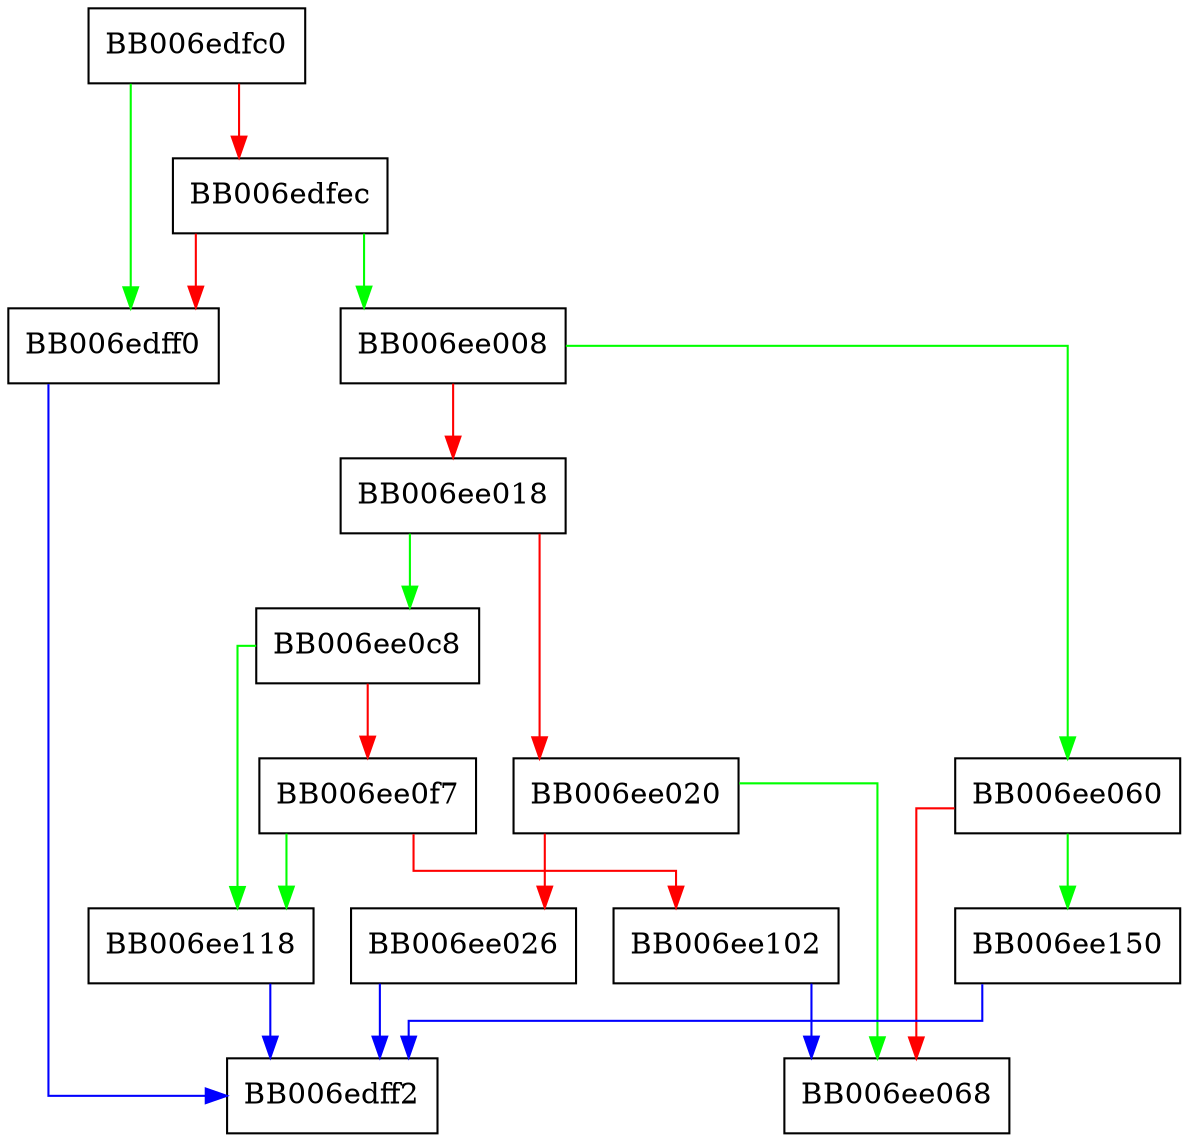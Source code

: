 digraph ed25519_digest_verify {
  node [shape="box"];
  graph [splines=ortho];
  BB006edfc0 -> BB006edff0 [color="green"];
  BB006edfc0 -> BB006edfec [color="red"];
  BB006edfec -> BB006ee008 [color="green"];
  BB006edfec -> BB006edff0 [color="red"];
  BB006edff0 -> BB006edff2 [color="blue"];
  BB006ee008 -> BB006ee060 [color="green"];
  BB006ee008 -> BB006ee018 [color="red"];
  BB006ee018 -> BB006ee0c8 [color="green"];
  BB006ee018 -> BB006ee020 [color="red"];
  BB006ee020 -> BB006ee068 [color="green"];
  BB006ee020 -> BB006ee026 [color="red"];
  BB006ee026 -> BB006edff2 [color="blue"];
  BB006ee060 -> BB006ee150 [color="green"];
  BB006ee060 -> BB006ee068 [color="red"];
  BB006ee0c8 -> BB006ee118 [color="green"];
  BB006ee0c8 -> BB006ee0f7 [color="red"];
  BB006ee0f7 -> BB006ee118 [color="green"];
  BB006ee0f7 -> BB006ee102 [color="red"];
  BB006ee102 -> BB006ee068 [color="blue"];
  BB006ee118 -> BB006edff2 [color="blue"];
  BB006ee150 -> BB006edff2 [color="blue"];
}
